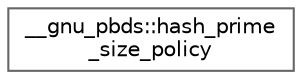 digraph "Graphical Class Hierarchy"
{
 // LATEX_PDF_SIZE
  bgcolor="transparent";
  edge [fontname=Helvetica,fontsize=10,labelfontname=Helvetica,labelfontsize=10];
  node [fontname=Helvetica,fontsize=10,shape=box,height=0.2,width=0.4];
  rankdir="LR";
  Node0 [id="Node000000",label="__gnu_pbds::hash_prime\l_size_policy",height=0.2,width=0.4,color="grey40", fillcolor="white", style="filled",URL="$class____gnu__pbds_1_1hash__prime__size__policy.html",tooltip=" "];
}
